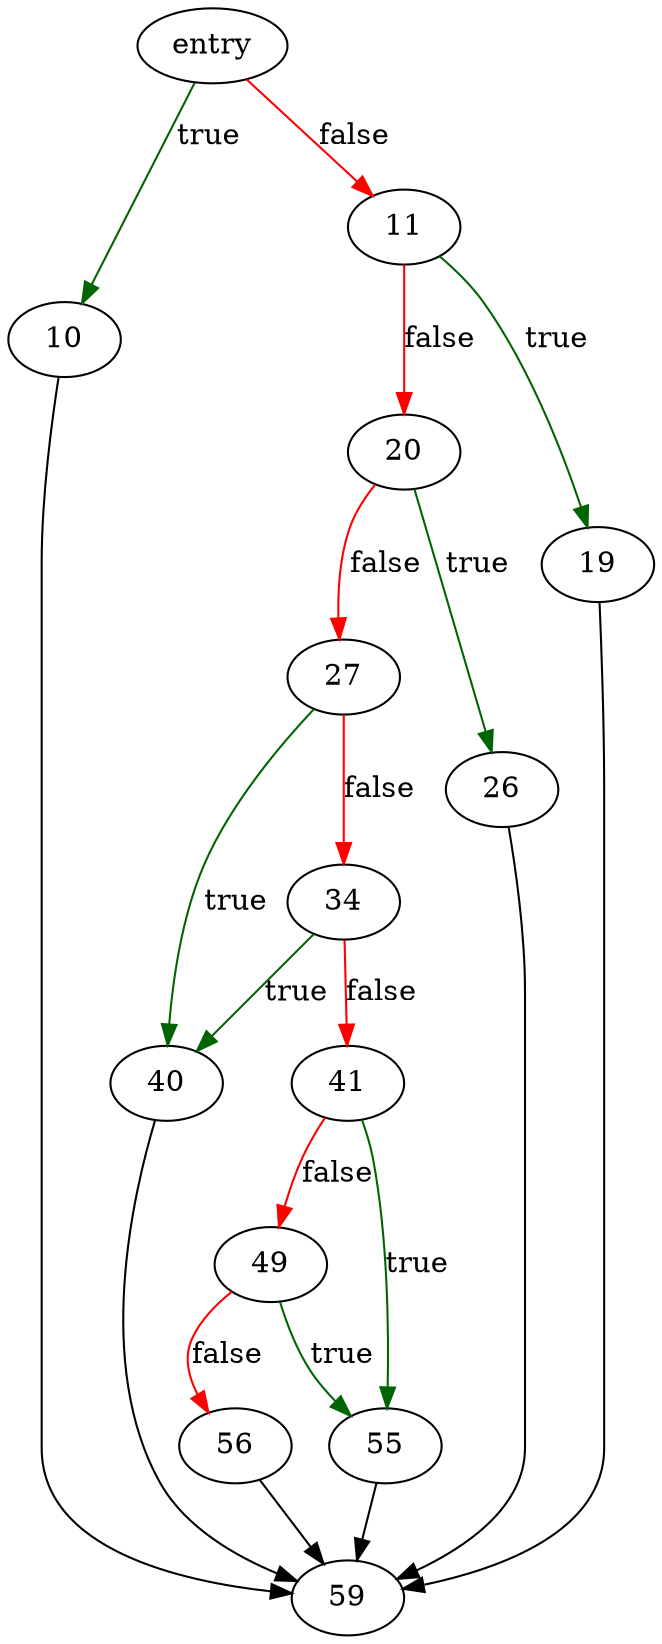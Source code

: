 digraph "sqlite3SelectPrep" {
	// Node definitions.
	3 [label=entry];
	10;
	11;
	19;
	20;
	26;
	27;
	34;
	40;
	41;
	49;
	55;
	56;
	59;

	// Edge definitions.
	3 -> 10 [
		color=darkgreen
		label=true
	];
	3 -> 11 [
		color=red
		label=false
	];
	10 -> 59;
	11 -> 19 [
		color=darkgreen
		label=true
	];
	11 -> 20 [
		color=red
		label=false
	];
	19 -> 59;
	20 -> 26 [
		color=darkgreen
		label=true
	];
	20 -> 27 [
		color=red
		label=false
	];
	26 -> 59;
	27 -> 34 [
		color=red
		label=false
	];
	27 -> 40 [
		color=darkgreen
		label=true
	];
	34 -> 40 [
		color=darkgreen
		label=true
	];
	34 -> 41 [
		color=red
		label=false
	];
	40 -> 59;
	41 -> 49 [
		color=red
		label=false
	];
	41 -> 55 [
		color=darkgreen
		label=true
	];
	49 -> 55 [
		color=darkgreen
		label=true
	];
	49 -> 56 [
		color=red
		label=false
	];
	55 -> 59;
	56 -> 59;
}